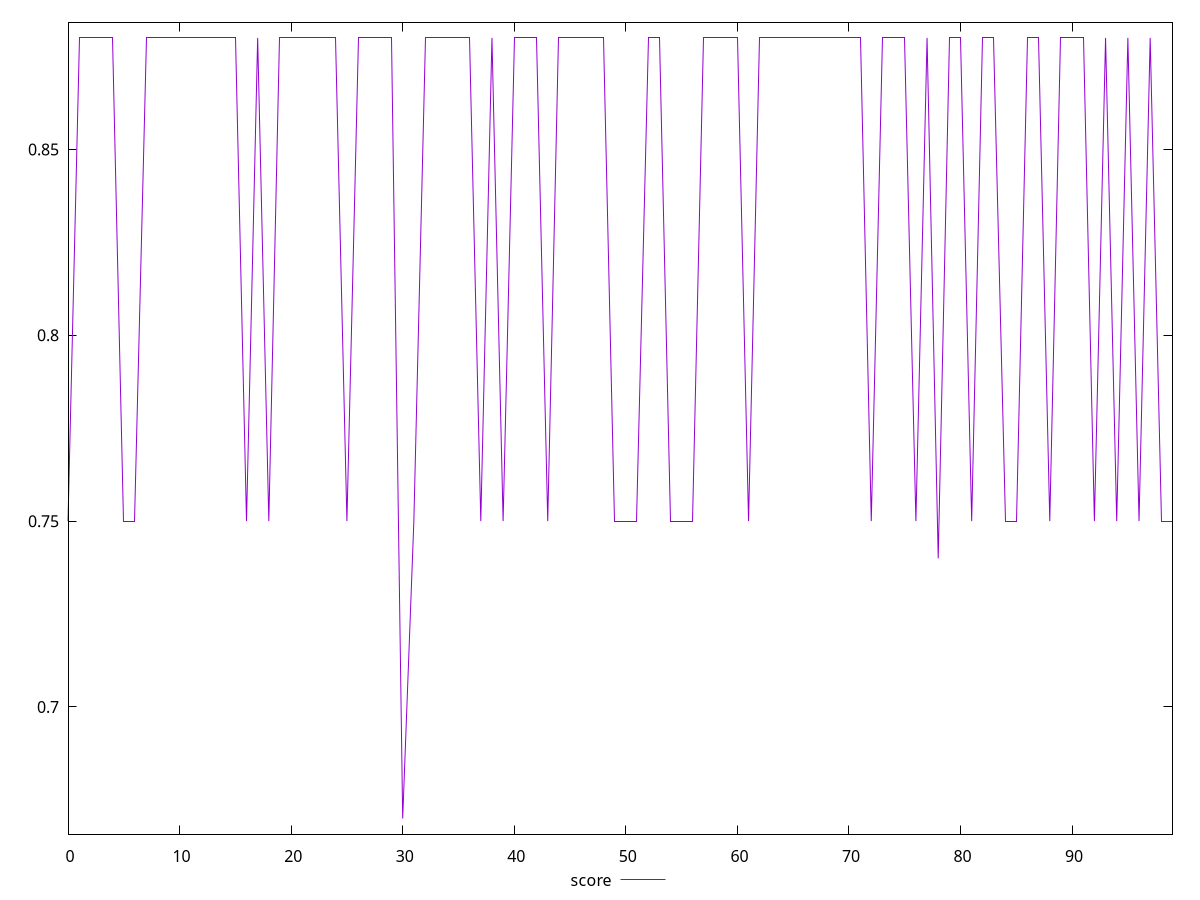 reset

$score <<EOF
0 0.75
1 0.88
2 0.88
3 0.88
4 0.88
5 0.75
6 0.75
7 0.88
8 0.88
9 0.88
10 0.88
11 0.88
12 0.88
13 0.88
14 0.88
15 0.88
16 0.75
17 0.88
18 0.75
19 0.88
20 0.88
21 0.88
22 0.88
23 0.88
24 0.88
25 0.75
26 0.88
27 0.88
28 0.88
29 0.88
30 0.67
31 0.75
32 0.88
33 0.88
34 0.88
35 0.88
36 0.88
37 0.75
38 0.88
39 0.75
40 0.88
41 0.88
42 0.88
43 0.75
44 0.88
45 0.88
46 0.88
47 0.88
48 0.88
49 0.75
50 0.75
51 0.75
52 0.88
53 0.88
54 0.75
55 0.75
56 0.75
57 0.88
58 0.88
59 0.88
60 0.88
61 0.75
62 0.88
63 0.88
64 0.88
65 0.88
66 0.88
67 0.88
68 0.88
69 0.88
70 0.88
71 0.88
72 0.75
73 0.88
74 0.88
75 0.88
76 0.75
77 0.88
78 0.74
79 0.88
80 0.88
81 0.75
82 0.88
83 0.88
84 0.75
85 0.75
86 0.88
87 0.88
88 0.75
89 0.88
90 0.88
91 0.88
92 0.75
93 0.88
94 0.75
95 0.88
96 0.75
97 0.88
98 0.75
99 0.75
EOF

set key outside below
set xrange [0:99]
set yrange [0.6658000000000001:0.8842]
set trange [0.6658000000000001:0.8842]
set terminal svg size 640, 500 enhanced background rgb 'white'
set output "report_00018_2021-02-10T15-25-16.877Z/offscreen-images/samples/pages/score/values.svg"

plot $score title "score" with line

reset

